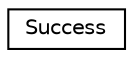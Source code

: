 digraph "Graphical Class Hierarchy"
{
  edge [fontname="Helvetica",fontsize="10",labelfontname="Helvetica",labelfontsize="10"];
  node [fontname="Helvetica",fontsize="10",shape=record];
  rankdir="LR";
  Node0 [label="Success",height=0.2,width=0.4,color="black", fillcolor="white", style="filled",URL="$class_zest_1_1_auth_1_1_success.html"];
}
